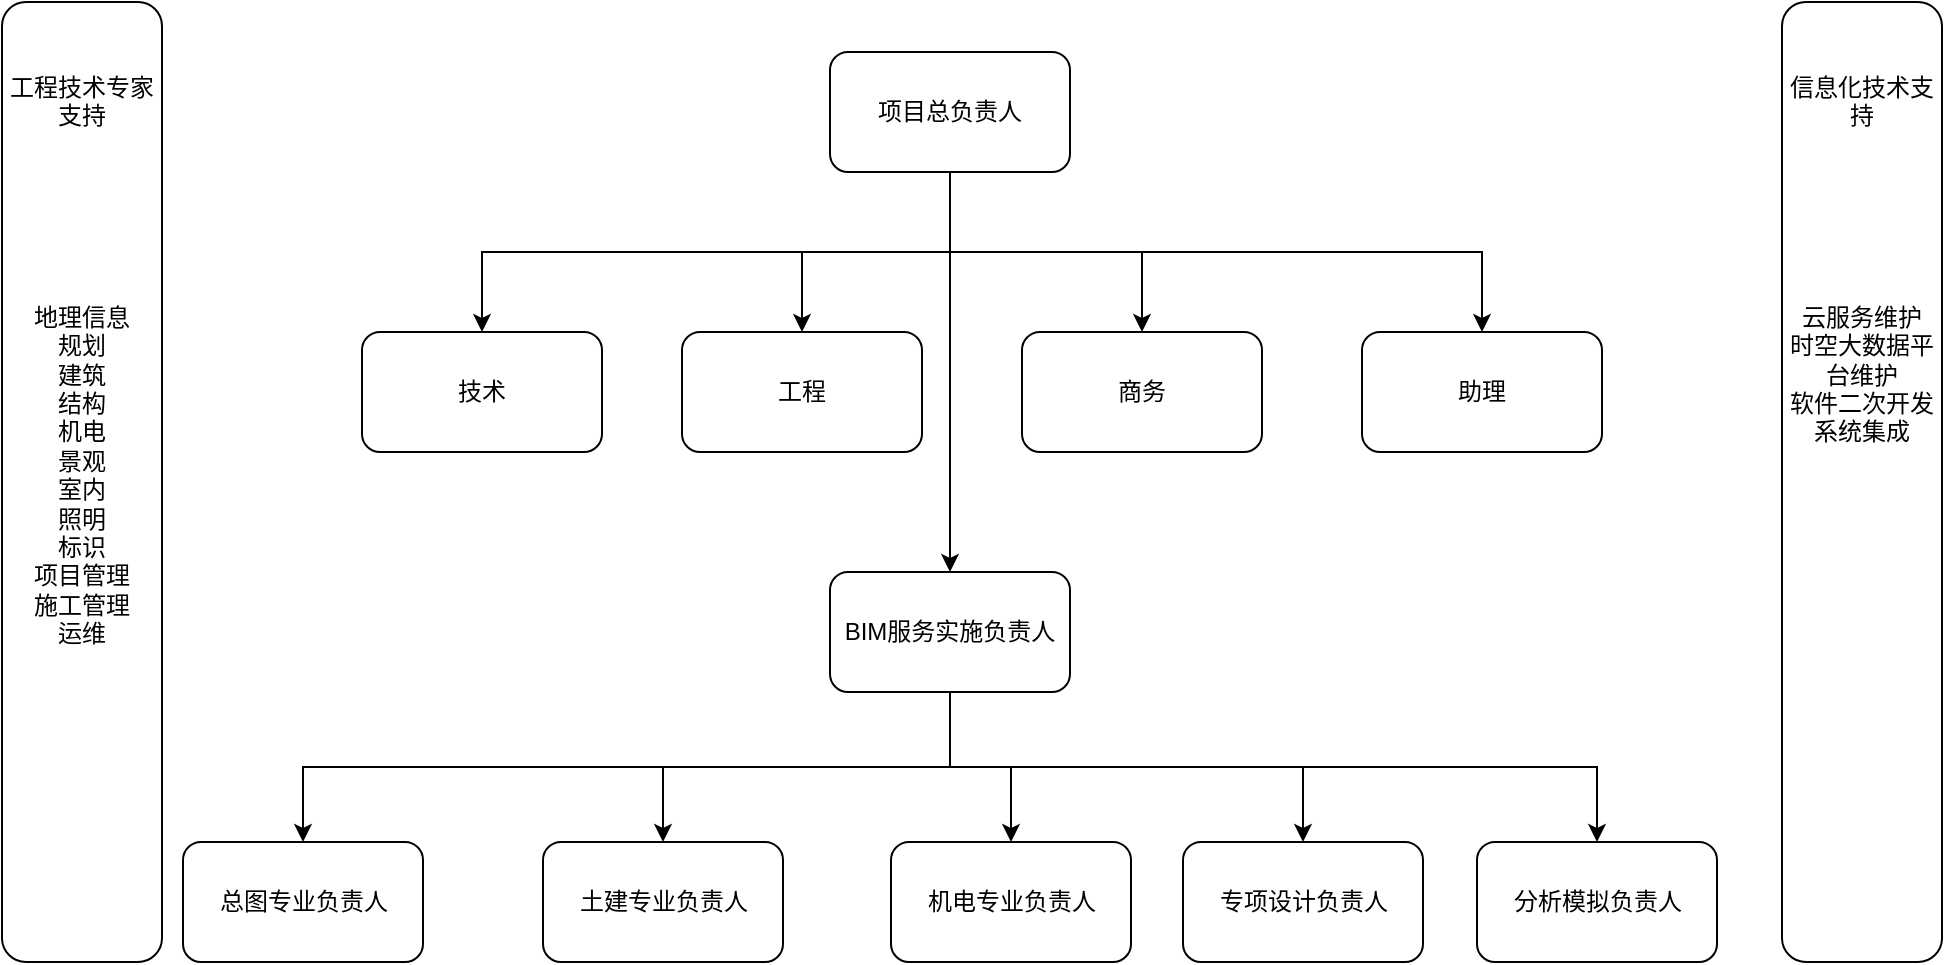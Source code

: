 <mxfile version="16.6.4" type="github">
  <diagram id="Q2HmtTXlxDsJjFdUvMVc" name="Page-1">
    <mxGraphModel dx="1422" dy="794" grid="1" gridSize="10" guides="1" tooltips="1" connect="1" arrows="1" fold="1" page="1" pageScale="1" pageWidth="827" pageHeight="1169" math="0" shadow="0">
      <root>
        <mxCell id="0" />
        <mxCell id="1" parent="0" />
        <mxCell id="B5RqDF4vkYCwVHz4ayuY-6" style="edgeStyle=orthogonalEdgeStyle;rounded=0;orthogonalLoop=1;jettySize=auto;html=1;" edge="1" parent="1" source="B5RqDF4vkYCwVHz4ayuY-1" target="B5RqDF4vkYCwVHz4ayuY-3">
          <mxGeometry relative="1" as="geometry" />
        </mxCell>
        <mxCell id="B5RqDF4vkYCwVHz4ayuY-7" style="edgeStyle=orthogonalEdgeStyle;rounded=0;orthogonalLoop=1;jettySize=auto;html=1;exitX=0.5;exitY=1;exitDx=0;exitDy=0;" edge="1" parent="1" source="B5RqDF4vkYCwVHz4ayuY-1" target="B5RqDF4vkYCwVHz4ayuY-2">
          <mxGeometry relative="1" as="geometry" />
        </mxCell>
        <mxCell id="B5RqDF4vkYCwVHz4ayuY-8" style="edgeStyle=orthogonalEdgeStyle;rounded=0;orthogonalLoop=1;jettySize=auto;html=1;" edge="1" parent="1" source="B5RqDF4vkYCwVHz4ayuY-1" target="B5RqDF4vkYCwVHz4ayuY-4">
          <mxGeometry relative="1" as="geometry" />
        </mxCell>
        <mxCell id="B5RqDF4vkYCwVHz4ayuY-9" style="edgeStyle=orthogonalEdgeStyle;rounded=0;orthogonalLoop=1;jettySize=auto;html=1;exitX=0.5;exitY=1;exitDx=0;exitDy=0;" edge="1" parent="1" source="B5RqDF4vkYCwVHz4ayuY-1" target="B5RqDF4vkYCwVHz4ayuY-5">
          <mxGeometry relative="1" as="geometry" />
        </mxCell>
        <mxCell id="B5RqDF4vkYCwVHz4ayuY-11" style="edgeStyle=orthogonalEdgeStyle;rounded=0;orthogonalLoop=1;jettySize=auto;html=1;" edge="1" parent="1" source="B5RqDF4vkYCwVHz4ayuY-1" target="B5RqDF4vkYCwVHz4ayuY-10">
          <mxGeometry relative="1" as="geometry" />
        </mxCell>
        <mxCell id="B5RqDF4vkYCwVHz4ayuY-1" value="项目总负责人" style="rounded=1;whiteSpace=wrap;html=1;" vertex="1" parent="1">
          <mxGeometry x="414" y="130" width="120" height="60" as="geometry" />
        </mxCell>
        <mxCell id="B5RqDF4vkYCwVHz4ayuY-2" value="技术" style="rounded=1;whiteSpace=wrap;html=1;" vertex="1" parent="1">
          <mxGeometry x="180" y="270" width="120" height="60" as="geometry" />
        </mxCell>
        <mxCell id="B5RqDF4vkYCwVHz4ayuY-3" value="工程" style="rounded=1;whiteSpace=wrap;html=1;" vertex="1" parent="1">
          <mxGeometry x="340" y="270" width="120" height="60" as="geometry" />
        </mxCell>
        <mxCell id="B5RqDF4vkYCwVHz4ayuY-4" value="商务" style="rounded=1;whiteSpace=wrap;html=1;" vertex="1" parent="1">
          <mxGeometry x="510" y="270" width="120" height="60" as="geometry" />
        </mxCell>
        <mxCell id="B5RqDF4vkYCwVHz4ayuY-5" value="助理" style="rounded=1;whiteSpace=wrap;html=1;" vertex="1" parent="1">
          <mxGeometry x="680" y="270" width="120" height="60" as="geometry" />
        </mxCell>
        <mxCell id="B5RqDF4vkYCwVHz4ayuY-18" style="edgeStyle=orthogonalEdgeStyle;rounded=0;orthogonalLoop=1;jettySize=auto;html=1;" edge="1" parent="1" source="B5RqDF4vkYCwVHz4ayuY-10" target="B5RqDF4vkYCwVHz4ayuY-14">
          <mxGeometry relative="1" as="geometry" />
        </mxCell>
        <mxCell id="B5RqDF4vkYCwVHz4ayuY-19" style="edgeStyle=orthogonalEdgeStyle;rounded=0;orthogonalLoop=1;jettySize=auto;html=1;exitX=0.5;exitY=1;exitDx=0;exitDy=0;" edge="1" parent="1" source="B5RqDF4vkYCwVHz4ayuY-10" target="B5RqDF4vkYCwVHz4ayuY-12">
          <mxGeometry relative="1" as="geometry" />
        </mxCell>
        <mxCell id="B5RqDF4vkYCwVHz4ayuY-20" style="edgeStyle=orthogonalEdgeStyle;rounded=0;orthogonalLoop=1;jettySize=auto;html=1;exitX=0.5;exitY=1;exitDx=0;exitDy=0;" edge="1" parent="1" source="B5RqDF4vkYCwVHz4ayuY-10" target="B5RqDF4vkYCwVHz4ayuY-15">
          <mxGeometry relative="1" as="geometry" />
        </mxCell>
        <mxCell id="B5RqDF4vkYCwVHz4ayuY-21" style="edgeStyle=orthogonalEdgeStyle;rounded=0;orthogonalLoop=1;jettySize=auto;html=1;exitX=0.5;exitY=1;exitDx=0;exitDy=0;" edge="1" parent="1" source="B5RqDF4vkYCwVHz4ayuY-10" target="B5RqDF4vkYCwVHz4ayuY-16">
          <mxGeometry relative="1" as="geometry" />
        </mxCell>
        <mxCell id="B5RqDF4vkYCwVHz4ayuY-22" style="edgeStyle=orthogonalEdgeStyle;rounded=0;orthogonalLoop=1;jettySize=auto;html=1;exitX=0.5;exitY=1;exitDx=0;exitDy=0;" edge="1" parent="1" source="B5RqDF4vkYCwVHz4ayuY-10" target="B5RqDF4vkYCwVHz4ayuY-17">
          <mxGeometry relative="1" as="geometry" />
        </mxCell>
        <mxCell id="B5RqDF4vkYCwVHz4ayuY-10" value="BIM服务实施负责人" style="rounded=1;whiteSpace=wrap;html=1;" vertex="1" parent="1">
          <mxGeometry x="414" y="390" width="120" height="60" as="geometry" />
        </mxCell>
        <mxCell id="B5RqDF4vkYCwVHz4ayuY-12" value="土建专业负责人" style="rounded=1;whiteSpace=wrap;html=1;" vertex="1" parent="1">
          <mxGeometry x="270.5" y="525" width="120" height="60" as="geometry" />
        </mxCell>
        <mxCell id="B5RqDF4vkYCwVHz4ayuY-14" value="机电专业负责人" style="rounded=1;whiteSpace=wrap;html=1;" vertex="1" parent="1">
          <mxGeometry x="444.5" y="525" width="120" height="60" as="geometry" />
        </mxCell>
        <mxCell id="B5RqDF4vkYCwVHz4ayuY-15" value="总图专业负责人" style="rounded=1;whiteSpace=wrap;html=1;" vertex="1" parent="1">
          <mxGeometry x="90.5" y="525" width="120" height="60" as="geometry" />
        </mxCell>
        <mxCell id="B5RqDF4vkYCwVHz4ayuY-16" value="专项设计负责人" style="rounded=1;whiteSpace=wrap;html=1;" vertex="1" parent="1">
          <mxGeometry x="590.5" y="525" width="120" height="60" as="geometry" />
        </mxCell>
        <mxCell id="B5RqDF4vkYCwVHz4ayuY-17" value="分析模拟负责人" style="rounded=1;whiteSpace=wrap;html=1;" vertex="1" parent="1">
          <mxGeometry x="737.5" y="525" width="120" height="60" as="geometry" />
        </mxCell>
        <mxCell id="B5RqDF4vkYCwVHz4ayuY-24" value="&lt;br&gt;&lt;br&gt;工程技术专家支持&lt;br&gt;&lt;br&gt;&lt;br&gt;&lt;br&gt;&lt;br&gt;&lt;br&gt;&lt;br&gt;地理信息&lt;br&gt;规划&lt;br&gt;建筑&lt;br&gt;结构&lt;br&gt;机电&lt;br&gt;景观&lt;br&gt;室内&lt;br&gt;照明&lt;br&gt;标识&lt;br&gt;项目管理&lt;br&gt;施工管理&lt;br&gt;运维" style="rounded=1;whiteSpace=wrap;html=1;verticalAlign=top;" vertex="1" parent="1">
          <mxGeometry y="105" width="80" height="480" as="geometry" />
        </mxCell>
        <mxCell id="B5RqDF4vkYCwVHz4ayuY-25" value="&lt;br&gt;&lt;br&gt;信息化技术支持&lt;br&gt;&lt;br&gt;&lt;br&gt;&lt;br&gt;&lt;br&gt;&lt;br&gt;&lt;br&gt;云服务维护&lt;br&gt;时空大数据平台维护&lt;br&gt;软件二次开发&lt;br&gt;系统集成" style="rounded=1;whiteSpace=wrap;html=1;verticalAlign=top;" vertex="1" parent="1">
          <mxGeometry x="890" y="105" width="80" height="480" as="geometry" />
        </mxCell>
      </root>
    </mxGraphModel>
  </diagram>
</mxfile>
